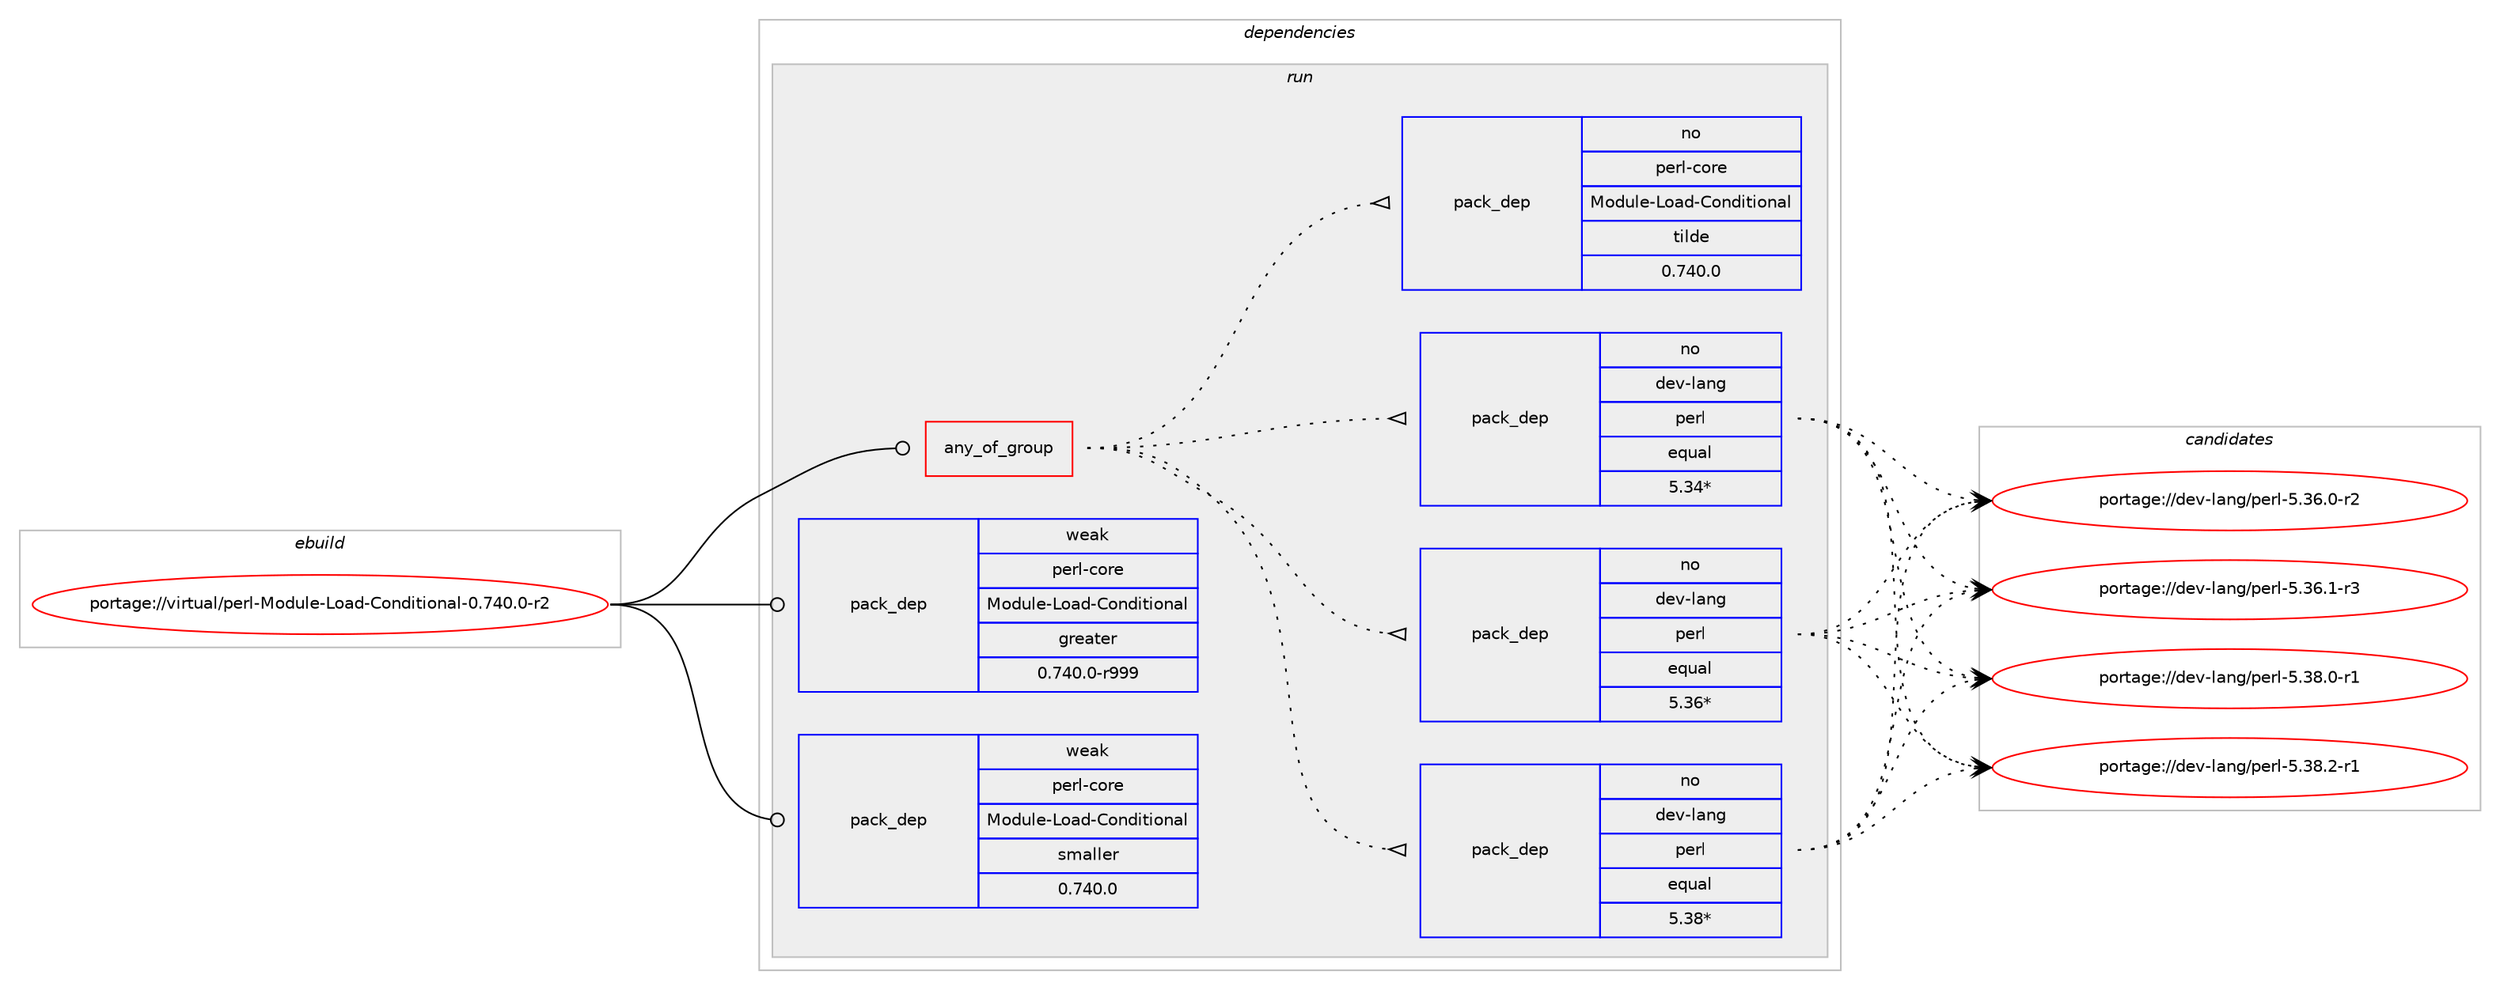 digraph prolog {

# *************
# Graph options
# *************

newrank=true;
concentrate=true;
compound=true;
graph [rankdir=LR,fontname=Helvetica,fontsize=10,ranksep=1.5];#, ranksep=2.5, nodesep=0.2];
edge  [arrowhead=vee];
node  [fontname=Helvetica,fontsize=10];

# **********
# The ebuild
# **********

subgraph cluster_leftcol {
color=gray;
rank=same;
label=<<i>ebuild</i>>;
id [label="portage://virtual/perl-Module-Load-Conditional-0.740.0-r2", color=red, width=4, href="../virtual/perl-Module-Load-Conditional-0.740.0-r2.svg"];
}

# ****************
# The dependencies
# ****************

subgraph cluster_midcol {
color=gray;
label=<<i>dependencies</i>>;
subgraph cluster_compile {
fillcolor="#eeeeee";
style=filled;
label=<<i>compile</i>>;
}
subgraph cluster_compileandrun {
fillcolor="#eeeeee";
style=filled;
label=<<i>compile and run</i>>;
}
subgraph cluster_run {
fillcolor="#eeeeee";
style=filled;
label=<<i>run</i>>;
subgraph any224 {
dependency21242 [label=<<TABLE BORDER="0" CELLBORDER="1" CELLSPACING="0" CELLPADDING="4"><TR><TD CELLPADDING="10">any_of_group</TD></TR></TABLE>>, shape=none, color=red];subgraph pack6779 {
dependency21243 [label=<<TABLE BORDER="0" CELLBORDER="1" CELLSPACING="0" CELLPADDING="4" WIDTH="220"><TR><TD ROWSPAN="6" CELLPADDING="30">pack_dep</TD></TR><TR><TD WIDTH="110">no</TD></TR><TR><TD>dev-lang</TD></TR><TR><TD>perl</TD></TR><TR><TD>equal</TD></TR><TR><TD>5.38*</TD></TR></TABLE>>, shape=none, color=blue];
}
dependency21242:e -> dependency21243:w [weight=20,style="dotted",arrowhead="oinv"];
subgraph pack6780 {
dependency21244 [label=<<TABLE BORDER="0" CELLBORDER="1" CELLSPACING="0" CELLPADDING="4" WIDTH="220"><TR><TD ROWSPAN="6" CELLPADDING="30">pack_dep</TD></TR><TR><TD WIDTH="110">no</TD></TR><TR><TD>dev-lang</TD></TR><TR><TD>perl</TD></TR><TR><TD>equal</TD></TR><TR><TD>5.36*</TD></TR></TABLE>>, shape=none, color=blue];
}
dependency21242:e -> dependency21244:w [weight=20,style="dotted",arrowhead="oinv"];
subgraph pack6781 {
dependency21245 [label=<<TABLE BORDER="0" CELLBORDER="1" CELLSPACING="0" CELLPADDING="4" WIDTH="220"><TR><TD ROWSPAN="6" CELLPADDING="30">pack_dep</TD></TR><TR><TD WIDTH="110">no</TD></TR><TR><TD>dev-lang</TD></TR><TR><TD>perl</TD></TR><TR><TD>equal</TD></TR><TR><TD>5.34*</TD></TR></TABLE>>, shape=none, color=blue];
}
dependency21242:e -> dependency21245:w [weight=20,style="dotted",arrowhead="oinv"];
subgraph pack6782 {
dependency21246 [label=<<TABLE BORDER="0" CELLBORDER="1" CELLSPACING="0" CELLPADDING="4" WIDTH="220"><TR><TD ROWSPAN="6" CELLPADDING="30">pack_dep</TD></TR><TR><TD WIDTH="110">no</TD></TR><TR><TD>perl-core</TD></TR><TR><TD>Module-Load-Conditional</TD></TR><TR><TD>tilde</TD></TR><TR><TD>0.740.0</TD></TR></TABLE>>, shape=none, color=blue];
}
dependency21242:e -> dependency21246:w [weight=20,style="dotted",arrowhead="oinv"];
}
id:e -> dependency21242:w [weight=20,style="solid",arrowhead="odot"];
# *** BEGIN UNKNOWN DEPENDENCY TYPE (TODO) ***
# id -> package_dependency(portage://virtual/perl-Module-Load-Conditional-0.740.0-r2,run,no,dev-lang,perl,none,[,,],any_same_slot,[])
# *** END UNKNOWN DEPENDENCY TYPE (TODO) ***

subgraph pack6783 {
dependency21247 [label=<<TABLE BORDER="0" CELLBORDER="1" CELLSPACING="0" CELLPADDING="4" WIDTH="220"><TR><TD ROWSPAN="6" CELLPADDING="30">pack_dep</TD></TR><TR><TD WIDTH="110">weak</TD></TR><TR><TD>perl-core</TD></TR><TR><TD>Module-Load-Conditional</TD></TR><TR><TD>greater</TD></TR><TR><TD>0.740.0-r999</TD></TR></TABLE>>, shape=none, color=blue];
}
id:e -> dependency21247:w [weight=20,style="solid",arrowhead="odot"];
subgraph pack6784 {
dependency21248 [label=<<TABLE BORDER="0" CELLBORDER="1" CELLSPACING="0" CELLPADDING="4" WIDTH="220"><TR><TD ROWSPAN="6" CELLPADDING="30">pack_dep</TD></TR><TR><TD WIDTH="110">weak</TD></TR><TR><TD>perl-core</TD></TR><TR><TD>Module-Load-Conditional</TD></TR><TR><TD>smaller</TD></TR><TR><TD>0.740.0</TD></TR></TABLE>>, shape=none, color=blue];
}
id:e -> dependency21248:w [weight=20,style="solid",arrowhead="odot"];
}
}

# **************
# The candidates
# **************

subgraph cluster_choices {
rank=same;
color=gray;
label=<<i>candidates</i>>;

subgraph choice6779 {
color=black;
nodesep=1;
choice100101118451089711010347112101114108455346515446484511450 [label="portage://dev-lang/perl-5.36.0-r2", color=red, width=4,href="../dev-lang/perl-5.36.0-r2.svg"];
choice100101118451089711010347112101114108455346515446494511451 [label="portage://dev-lang/perl-5.36.1-r3", color=red, width=4,href="../dev-lang/perl-5.36.1-r3.svg"];
choice100101118451089711010347112101114108455346515646484511449 [label="portage://dev-lang/perl-5.38.0-r1", color=red, width=4,href="../dev-lang/perl-5.38.0-r1.svg"];
choice100101118451089711010347112101114108455346515646504511449 [label="portage://dev-lang/perl-5.38.2-r1", color=red, width=4,href="../dev-lang/perl-5.38.2-r1.svg"];
dependency21243:e -> choice100101118451089711010347112101114108455346515446484511450:w [style=dotted,weight="100"];
dependency21243:e -> choice100101118451089711010347112101114108455346515446494511451:w [style=dotted,weight="100"];
dependency21243:e -> choice100101118451089711010347112101114108455346515646484511449:w [style=dotted,weight="100"];
dependency21243:e -> choice100101118451089711010347112101114108455346515646504511449:w [style=dotted,weight="100"];
}
subgraph choice6780 {
color=black;
nodesep=1;
choice100101118451089711010347112101114108455346515446484511450 [label="portage://dev-lang/perl-5.36.0-r2", color=red, width=4,href="../dev-lang/perl-5.36.0-r2.svg"];
choice100101118451089711010347112101114108455346515446494511451 [label="portage://dev-lang/perl-5.36.1-r3", color=red, width=4,href="../dev-lang/perl-5.36.1-r3.svg"];
choice100101118451089711010347112101114108455346515646484511449 [label="portage://dev-lang/perl-5.38.0-r1", color=red, width=4,href="../dev-lang/perl-5.38.0-r1.svg"];
choice100101118451089711010347112101114108455346515646504511449 [label="portage://dev-lang/perl-5.38.2-r1", color=red, width=4,href="../dev-lang/perl-5.38.2-r1.svg"];
dependency21244:e -> choice100101118451089711010347112101114108455346515446484511450:w [style=dotted,weight="100"];
dependency21244:e -> choice100101118451089711010347112101114108455346515446494511451:w [style=dotted,weight="100"];
dependency21244:e -> choice100101118451089711010347112101114108455346515646484511449:w [style=dotted,weight="100"];
dependency21244:e -> choice100101118451089711010347112101114108455346515646504511449:w [style=dotted,weight="100"];
}
subgraph choice6781 {
color=black;
nodesep=1;
choice100101118451089711010347112101114108455346515446484511450 [label="portage://dev-lang/perl-5.36.0-r2", color=red, width=4,href="../dev-lang/perl-5.36.0-r2.svg"];
choice100101118451089711010347112101114108455346515446494511451 [label="portage://dev-lang/perl-5.36.1-r3", color=red, width=4,href="../dev-lang/perl-5.36.1-r3.svg"];
choice100101118451089711010347112101114108455346515646484511449 [label="portage://dev-lang/perl-5.38.0-r1", color=red, width=4,href="../dev-lang/perl-5.38.0-r1.svg"];
choice100101118451089711010347112101114108455346515646504511449 [label="portage://dev-lang/perl-5.38.2-r1", color=red, width=4,href="../dev-lang/perl-5.38.2-r1.svg"];
dependency21245:e -> choice100101118451089711010347112101114108455346515446484511450:w [style=dotted,weight="100"];
dependency21245:e -> choice100101118451089711010347112101114108455346515446494511451:w [style=dotted,weight="100"];
dependency21245:e -> choice100101118451089711010347112101114108455346515646484511449:w [style=dotted,weight="100"];
dependency21245:e -> choice100101118451089711010347112101114108455346515646504511449:w [style=dotted,weight="100"];
}
subgraph choice6782 {
color=black;
nodesep=1;
}
subgraph choice6783 {
color=black;
nodesep=1;
}
subgraph choice6784 {
color=black;
nodesep=1;
}
}

}

